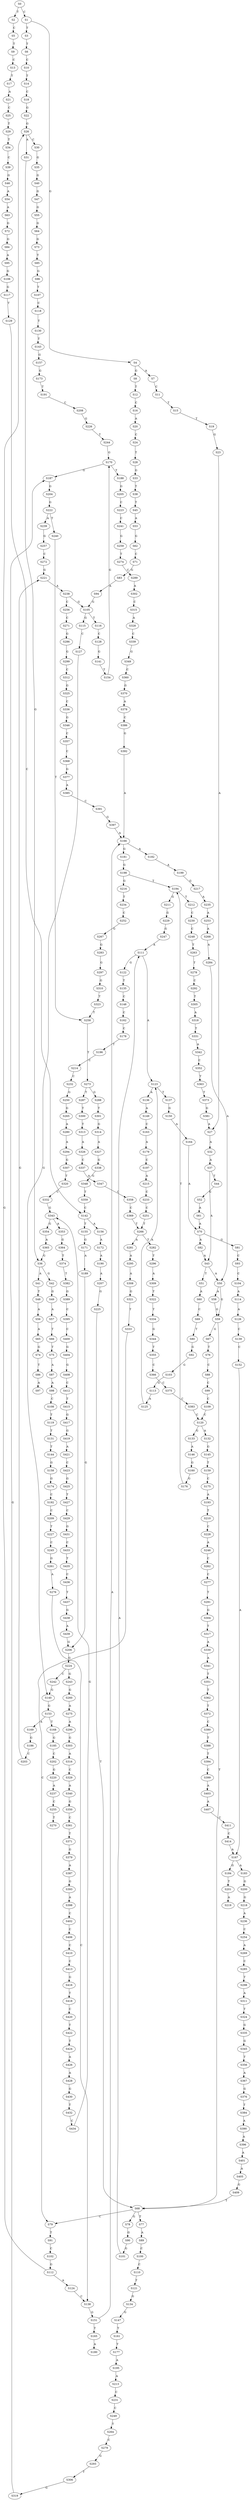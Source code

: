 strict digraph  {
	S0 -> S1 [ label = C ];
	S0 -> S2 [ label = T ];
	S1 -> S3 [ label = T ];
	S1 -> S4 [ label = G ];
	S2 -> S5 [ label = C ];
	S3 -> S6 [ label = T ];
	S4 -> S7 [ label = A ];
	S4 -> S8 [ label = G ];
	S5 -> S9 [ label = T ];
	S6 -> S10 [ label = C ];
	S7 -> S11 [ label = C ];
	S8 -> S12 [ label = T ];
	S9 -> S13 [ label = C ];
	S10 -> S14 [ label = T ];
	S11 -> S15 [ label = T ];
	S12 -> S16 [ label = C ];
	S13 -> S17 [ label = T ];
	S14 -> S18 [ label = C ];
	S15 -> S19 [ label = T ];
	S16 -> S20 [ label = A ];
	S17 -> S21 [ label = A ];
	S18 -> S22 [ label = G ];
	S19 -> S23 [ label = G ];
	S20 -> S24 [ label = C ];
	S21 -> S25 [ label = C ];
	S22 -> S26 [ label = G ];
	S23 -> S27 [ label = A ];
	S24 -> S28 [ label = T ];
	S25 -> S29 [ label = T ];
	S26 -> S30 [ label = C ];
	S26 -> S31 [ label = A ];
	S27 -> S32 [ label = A ];
	S28 -> S33 [ label = G ];
	S29 -> S34 [ label = T ];
	S30 -> S35 [ label = G ];
	S31 -> S36 [ label = G ];
	S32 -> S37 [ label = A ];
	S33 -> S38 [ label = T ];
	S34 -> S39 [ label = C ];
	S35 -> S40 [ label = G ];
	S36 -> S41 [ label = A ];
	S36 -> S42 [ label = G ];
	S37 -> S43 [ label = A ];
	S37 -> S44 [ label = T ];
	S38 -> S45 [ label = T ];
	S39 -> S46 [ label = G ];
	S40 -> S47 [ label = G ];
	S41 -> S48 [ label = T ];
	S42 -> S49 [ label = G ];
	S43 -> S50 [ label = A ];
	S43 -> S51 [ label = T ];
	S44 -> S52 [ label = G ];
	S45 -> S53 [ label = A ];
	S46 -> S54 [ label = A ];
	S47 -> S55 [ label = G ];
	S48 -> S56 [ label = A ];
	S49 -> S57 [ label = A ];
	S50 -> S58 [ label = A ];
	S50 -> S59 [ label = G ];
	S51 -> S60 [ label = A ];
	S52 -> S61 [ label = A ];
	S53 -> S62 [ label = G ];
	S54 -> S63 [ label = A ];
	S55 -> S64 [ label = G ];
	S56 -> S65 [ label = A ];
	S57 -> S66 [ label = T ];
	S58 -> S59 [ label = G ];
	S59 -> S67 [ label = G ];
	S59 -> S68 [ label = T ];
	S60 -> S69 [ label = C ];
	S61 -> S70 [ label = A ];
	S62 -> S71 [ label = C ];
	S63 -> S72 [ label = G ];
	S64 -> S73 [ label = G ];
	S65 -> S74 [ label = G ];
	S66 -> S75 [ label = T ];
	S67 -> S76 [ label = T ];
	S68 -> S77 [ label = T ];
	S68 -> S78 [ label = G ];
	S68 -> S79 [ label = C ];
	S69 -> S80 [ label = T ];
	S70 -> S81 [ label = G ];
	S70 -> S82 [ label = A ];
	S71 -> S83 [ label = G ];
	S72 -> S84 [ label = G ];
	S73 -> S85 [ label = T ];
	S74 -> S86 [ label = T ];
	S75 -> S87 [ label = A ];
	S76 -> S88 [ label = C ];
	S77 -> S89 [ label = A ];
	S78 -> S90 [ label = G ];
	S79 -> S91 [ label = T ];
	S80 -> S92 [ label = G ];
	S81 -> S93 [ label = C ];
	S82 -> S43 [ label = A ];
	S83 -> S94 [ label = A ];
	S84 -> S95 [ label = A ];
	S85 -> S96 [ label = G ];
	S86 -> S97 [ label = A ];
	S87 -> S98 [ label = A ];
	S88 -> S99 [ label = C ];
	S89 -> S100 [ label = C ];
	S90 -> S101 [ label = G ];
	S91 -> S102 [ label = C ];
	S92 -> S103 [ label = G ];
	S93 -> S104 [ label = C ];
	S94 -> S105 [ label = G ];
	S95 -> S106 [ label = G ];
	S96 -> S107 [ label = T ];
	S98 -> S108 [ label = C ];
	S99 -> S109 [ label = C ];
	S100 -> S110 [ label = C ];
	S101 -> S111 [ label = A ];
	S102 -> S112 [ label = G ];
	S103 -> S113 [ label = G ];
	S104 -> S114 [ label = A ];
	S105 -> S115 [ label = G ];
	S105 -> S116 [ label = T ];
	S106 -> S117 [ label = G ];
	S107 -> S118 [ label = C ];
	S108 -> S119 [ label = T ];
	S109 -> S120 [ label = C ];
	S110 -> S121 [ label = T ];
	S111 -> S122 [ label = G ];
	S111 -> S123 [ label = A ];
	S112 -> S26 [ label = G ];
	S112 -> S124 [ label = A ];
	S113 -> S125 [ label = A ];
	S114 -> S126 [ label = A ];
	S115 -> S127 [ label = C ];
	S116 -> S128 [ label = C ];
	S117 -> S129 [ label = T ];
	S118 -> S130 [ label = T ];
	S119 -> S131 [ label = T ];
	S120 -> S132 [ label = A ];
	S120 -> S133 [ label = G ];
	S121 -> S134 [ label = G ];
	S122 -> S135 [ label = T ];
	S123 -> S136 [ label = A ];
	S123 -> S137 [ label = T ];
	S124 -> S138 [ label = C ];
	S125 -> S123 [ label = A ];
	S126 -> S139 [ label = C ];
	S127 -> S140 [ label = G ];
	S128 -> S141 [ label = G ];
	S129 -> S142 [ label = C ];
	S130 -> S143 [ label = T ];
	S131 -> S144 [ label = T ];
	S132 -> S145 [ label = G ];
	S133 -> S146 [ label = A ];
	S134 -> S147 [ label = G ];
	S135 -> S148 [ label = C ];
	S136 -> S149 [ label = A ];
	S137 -> S150 [ label = G ];
	S138 -> S151 [ label = G ];
	S139 -> S152 [ label = C ];
	S140 -> S153 [ label = G ];
	S141 -> S154 [ label = T ];
	S142 -> S155 [ label = T ];
	S142 -> S156 [ label = A ];
	S143 -> S157 [ label = G ];
	S144 -> S158 [ label = G ];
	S145 -> S159 [ label = T ];
	S146 -> S160 [ label = G ];
	S147 -> S161 [ label = T ];
	S148 -> S162 [ label = C ];
	S149 -> S163 [ label = C ];
	S150 -> S164 [ label = A ];
	S151 -> S165 [ label = T ];
	S151 -> S166 [ label = A ];
	S152 -> S167 [ label = A ];
	S153 -> S168 [ label = T ];
	S153 -> S169 [ label = A ];
	S154 -> S170 [ label = G ];
	S155 -> S171 [ label = G ];
	S156 -> S172 [ label = A ];
	S157 -> S173 [ label = G ];
	S158 -> S174 [ label = G ];
	S159 -> S175 [ label = C ];
	S160 -> S176 [ label = G ];
	S161 -> S177 [ label = T ];
	S162 -> S178 [ label = C ];
	S163 -> S179 [ label = A ];
	S164 -> S70 [ label = A ];
	S165 -> S180 [ label = A ];
	S166 -> S181 [ label = G ];
	S166 -> S182 [ label = A ];
	S167 -> S183 [ label = A ];
	S167 -> S184 [ label = G ];
	S168 -> S185 [ label = G ];
	S169 -> S186 [ label = G ];
	S170 -> S187 [ label = G ];
	S170 -> S188 [ label = T ];
	S171 -> S189 [ label = A ];
	S172 -> S190 [ label = A ];
	S173 -> S191 [ label = T ];
	S174 -> S192 [ label = C ];
	S175 -> S193 [ label = A ];
	S176 -> S194 [ label = T ];
	S177 -> S195 [ label = A ];
	S178 -> S196 [ label = T ];
	S179 -> S197 [ label = C ];
	S181 -> S198 [ label = G ];
	S182 -> S199 [ label = A ];
	S183 -> S200 [ label = G ];
	S184 -> S201 [ label = T ];
	S185 -> S202 [ label = C ];
	S186 -> S203 [ label = C ];
	S187 -> S204 [ label = G ];
	S188 -> S205 [ label = G ];
	S189 -> S206 [ label = G ];
	S190 -> S207 [ label = A ];
	S191 -> S208 [ label = C ];
	S192 -> S209 [ label = C ];
	S193 -> S210 [ label = T ];
	S194 -> S211 [ label = G ];
	S194 -> S212 [ label = T ];
	S195 -> S213 [ label = A ];
	S196 -> S214 [ label = C ];
	S197 -> S215 [ label = A ];
	S198 -> S194 [ label = T ];
	S198 -> S216 [ label = G ];
	S199 -> S217 [ label = G ];
	S200 -> S218 [ label = G ];
	S201 -> S219 [ label = A ];
	S202 -> S220 [ label = G ];
	S203 -> S221 [ label = G ];
	S204 -> S222 [ label = G ];
	S205 -> S223 [ label = C ];
	S206 -> S224 [ label = G ];
	S207 -> S225 [ label = G ];
	S208 -> S226 [ label = G ];
	S209 -> S227 [ label = T ];
	S210 -> S228 [ label = C ];
	S211 -> S229 [ label = G ];
	S212 -> S230 [ label = C ];
	S213 -> S231 [ label = C ];
	S214 -> S232 [ label = C ];
	S215 -> S233 [ label = C ];
	S216 -> S234 [ label = T ];
	S217 -> S235 [ label = A ];
	S218 -> S236 [ label = A ];
	S220 -> S237 [ label = A ];
	S221 -> S238 [ label = A ];
	S222 -> S239 [ label = A ];
	S222 -> S240 [ label = T ];
	S223 -> S241 [ label = C ];
	S224 -> S242 [ label = C ];
	S224 -> S243 [ label = G ];
	S225 -> S68 [ label = T ];
	S226 -> S244 [ label = T ];
	S227 -> S245 [ label = C ];
	S228 -> S246 [ label = A ];
	S229 -> S247 [ label = G ];
	S230 -> S248 [ label = C ];
	S231 -> S249 [ label = C ];
	S232 -> S250 [ label = G ];
	S233 -> S251 [ label = C ];
	S234 -> S252 [ label = C ];
	S235 -> S253 [ label = A ];
	S236 -> S254 [ label = C ];
	S237 -> S255 [ label = C ];
	S238 -> S105 [ label = G ];
	S238 -> S256 [ label = C ];
	S239 -> S257 [ label = G ];
	S240 -> S258 [ label = T ];
	S241 -> S259 [ label = G ];
	S242 -> S140 [ label = G ];
	S243 -> S260 [ label = G ];
	S244 -> S170 [ label = G ];
	S245 -> S261 [ label = G ];
	S246 -> S262 [ label = C ];
	S247 -> S111 [ label = A ];
	S248 -> S263 [ label = T ];
	S249 -> S264 [ label = T ];
	S250 -> S265 [ label = G ];
	S251 -> S266 [ label = T ];
	S252 -> S267 [ label = G ];
	S253 -> S268 [ label = A ];
	S254 -> S269 [ label = A ];
	S255 -> S270 [ label = T ];
	S256 -> S271 [ label = C ];
	S257 -> S272 [ label = C ];
	S258 -> S273 [ label = T ];
	S259 -> S274 [ label = T ];
	S260 -> S275 [ label = A ];
	S261 -> S276 [ label = A ];
	S262 -> S277 [ label = C ];
	S263 -> S278 [ label = T ];
	S264 -> S279 [ label = C ];
	S265 -> S280 [ label = A ];
	S266 -> S281 [ label = A ];
	S266 -> S282 [ label = T ];
	S267 -> S283 [ label = G ];
	S268 -> S284 [ label = A ];
	S269 -> S285 [ label = C ];
	S271 -> S286 [ label = G ];
	S272 -> S221 [ label = G ];
	S273 -> S287 [ label = T ];
	S273 -> S288 [ label = G ];
	S274 -> S289 [ label = C ];
	S275 -> S290 [ label = A ];
	S276 -> S138 [ label = C ];
	S277 -> S291 [ label = T ];
	S278 -> S292 [ label = C ];
	S279 -> S293 [ label = G ];
	S280 -> S294 [ label = A ];
	S281 -> S295 [ label = A ];
	S282 -> S296 [ label = T ];
	S283 -> S297 [ label = G ];
	S284 -> S50 [ label = A ];
	S285 -> S298 [ label = T ];
	S286 -> S299 [ label = G ];
	S287 -> S300 [ label = T ];
	S288 -> S301 [ label = T ];
	S289 -> S302 [ label = A ];
	S290 -> S303 [ label = G ];
	S291 -> S304 [ label = G ];
	S292 -> S305 [ label = T ];
	S293 -> S306 [ label = T ];
	S294 -> S307 [ label = G ];
	S295 -> S308 [ label = A ];
	S296 -> S309 [ label = A ];
	S297 -> S310 [ label = G ];
	S298 -> S311 [ label = A ];
	S299 -> S312 [ label = C ];
	S300 -> S313 [ label = T ];
	S301 -> S314 [ label = G ];
	S302 -> S315 [ label = C ];
	S303 -> S316 [ label = A ];
	S304 -> S317 [ label = T ];
	S305 -> S318 [ label = A ];
	S306 -> S319 [ label = G ];
	S307 -> S320 [ label = T ];
	S308 -> S321 [ label = G ];
	S309 -> S322 [ label = T ];
	S310 -> S323 [ label = T ];
	S311 -> S324 [ label = T ];
	S312 -> S325 [ label = G ];
	S313 -> S326 [ label = A ];
	S314 -> S327 [ label = A ];
	S315 -> S328 [ label = A ];
	S316 -> S329 [ label = C ];
	S317 -> S330 [ label = A ];
	S318 -> S331 [ label = T ];
	S319 -> S187 [ label = G ];
	S320 -> S332 [ label = C ];
	S321 -> S333 [ label = T ];
	S322 -> S334 [ label = T ];
	S323 -> S258 [ label = T ];
	S324 -> S335 [ label = G ];
	S325 -> S336 [ label = C ];
	S326 -> S337 [ label = C ];
	S327 -> S338 [ label = G ];
	S328 -> S339 [ label = C ];
	S329 -> S340 [ label = A ];
	S330 -> S341 [ label = A ];
	S331 -> S342 [ label = A ];
	S332 -> S343 [ label = G ];
	S333 -> S79 [ label = C ];
	S334 -> S344 [ label = G ];
	S335 -> S345 [ label = G ];
	S336 -> S346 [ label = G ];
	S337 -> S347 [ label = A ];
	S338 -> S348 [ label = G ];
	S339 -> S349 [ label = G ];
	S340 -> S350 [ label = G ];
	S341 -> S351 [ label = T ];
	S342 -> S352 [ label = C ];
	S343 -> S353 [ label = A ];
	S343 -> S354 [ label = G ];
	S344 -> S355 [ label = T ];
	S345 -> S356 [ label = T ];
	S346 -> S357 [ label = C ];
	S347 -> S358 [ label = C ];
	S348 -> S359 [ label = T ];
	S349 -> S360 [ label = C ];
	S350 -> S361 [ label = C ];
	S351 -> S362 [ label = T ];
	S352 -> S363 [ label = T ];
	S353 -> S364 [ label = G ];
	S354 -> S365 [ label = A ];
	S355 -> S366 [ label = C ];
	S356 -> S367 [ label = A ];
	S357 -> S368 [ label = C ];
	S358 -> S369 [ label = C ];
	S359 -> S142 [ label = C ];
	S360 -> S370 [ label = G ];
	S361 -> S371 [ label = T ];
	S362 -> S372 [ label = T ];
	S363 -> S373 [ label = T ];
	S364 -> S374 [ label = T ];
	S365 -> S36 [ label = G ];
	S366 -> S375 [ label = C ];
	S367 -> S376 [ label = G ];
	S368 -> S377 [ label = G ];
	S369 -> S266 [ label = T ];
	S370 -> S378 [ label = A ];
	S371 -> S379 [ label = G ];
	S372 -> S380 [ label = C ];
	S373 -> S381 [ label = G ];
	S374 -> S382 [ label = T ];
	S375 -> S383 [ label = C ];
	S376 -> S384 [ label = T ];
	S377 -> S385 [ label = A ];
	S378 -> S386 [ label = C ];
	S379 -> S387 [ label = A ];
	S380 -> S388 [ label = T ];
	S381 -> S27 [ label = A ];
	S382 -> S389 [ label = G ];
	S383 -> S120 [ label = C ];
	S384 -> S390 [ label = A ];
	S385 -> S391 [ label = C ];
	S386 -> S392 [ label = G ];
	S387 -> S393 [ label = G ];
	S388 -> S394 [ label = T ];
	S389 -> S395 [ label = C ];
	S390 -> S396 [ label = A ];
	S391 -> S397 [ label = G ];
	S392 -> S166 [ label = A ];
	S393 -> S398 [ label = A ];
	S394 -> S399 [ label = C ];
	S395 -> S400 [ label = C ];
	S396 -> S401 [ label = A ];
	S397 -> S166 [ label = A ];
	S398 -> S402 [ label = C ];
	S399 -> S403 [ label = A ];
	S400 -> S404 [ label = G ];
	S401 -> S405 [ label = A ];
	S402 -> S406 [ label = C ];
	S403 -> S407 [ label = A ];
	S404 -> S408 [ label = G ];
	S405 -> S409 [ label = G ];
	S406 -> S410 [ label = C ];
	S407 -> S411 [ label = C ];
	S408 -> S412 [ label = C ];
	S409 -> S68 [ label = T ];
	S410 -> S413 [ label = C ];
	S411 -> S414 [ label = C ];
	S412 -> S415 [ label = T ];
	S413 -> S416 [ label = G ];
	S414 -> S167 [ label = A ];
	S415 -> S417 [ label = G ];
	S416 -> S418 [ label = T ];
	S417 -> S419 [ label = G ];
	S418 -> S420 [ label = C ];
	S419 -> S421 [ label = A ];
	S420 -> S422 [ label = T ];
	S421 -> S423 [ label = C ];
	S422 -> S424 [ label = T ];
	S423 -> S425 [ label = G ];
	S424 -> S426 [ label = A ];
	S425 -> S427 [ label = T ];
	S426 -> S428 [ label = A ];
	S427 -> S429 [ label = C ];
	S428 -> S430 [ label = G ];
	S429 -> S431 [ label = G ];
	S430 -> S432 [ label = T ];
	S431 -> S433 [ label = C ];
	S432 -> S434 [ label = C ];
	S433 -> S435 [ label = T ];
	S434 -> S343 [ label = G ];
	S435 -> S436 [ label = C ];
	S436 -> S437 [ label = T ];
	S437 -> S438 [ label = G ];
	S438 -> S439 [ label = A ];
	S439 -> S206 [ label = G ];
}
